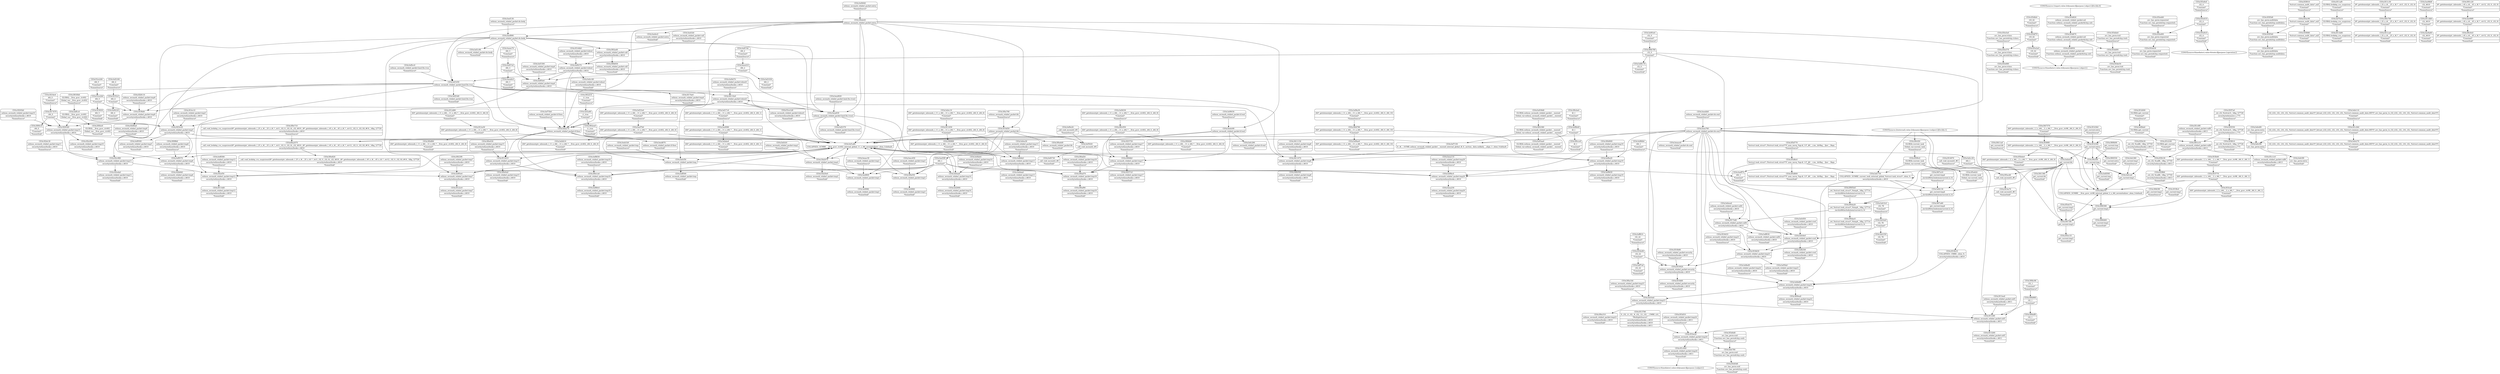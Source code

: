 digraph {
	CE0x3f14c10 [shape=record,shape=Mrecord,label="{CE0x3f14c10|selinux_secmark_relabel_packet:tmp5|security/selinux/hooks.c,4610|*SummSource*}"]
	CE0x5e93aa0 [shape=record,shape=Mrecord,label="{CE0x5e93aa0|GLOBAL:selinux_secmark_relabel_packet.__warned|Global_var:selinux_secmark_relabel_packet.__warned|*SummSink*}"]
	CE0x55ce2b0 [shape=record,shape=Mrecord,label="{CE0x55ce2b0|i64_5|*Constant*}"]
	CE0x3efc290 [shape=record,shape=Mrecord,label="{CE0x3efc290|selinux_secmark_relabel_packet:if.end|*SummSink*}"]
	CE0x3ef9500 [shape=record,shape=Mrecord,label="{CE0x3ef9500|selinux_secmark_relabel_packet:tmp5|security/selinux/hooks.c,4610|*SummSink*}"]
	CE0x5e939d0 [shape=record,shape=Mrecord,label="{CE0x5e939d0|GLOBAL:selinux_secmark_relabel_packet.__warned|Global_var:selinux_secmark_relabel_packet.__warned|*SummSource*}"]
	"CONST[source:0(mediator),value:2(dynamic)][purpose:{object}]"
	CE0x3f3d5d0 [shape=record,shape=Mrecord,label="{CE0x3f3d5d0|avc_has_perm:ssid|Function::avc_has_perm&Arg::ssid::|*SummSink*}"]
	CE0x3f3edd0 [shape=record,shape=Mrecord,label="{CE0x3f3edd0|avc_has_perm:requested|Function::avc_has_perm&Arg::requested::|*SummSource*}"]
	CE0x3f5ecd0 [shape=record,shape=Mrecord,label="{CE0x3f5ecd0|_call_void_mcount()_#3}"]
	CE0x3f3de50 [shape=record,shape=Mrecord,label="{CE0x3f3de50|avc_has_perm:tsid|Function::avc_has_perm&Arg::tsid::|*SummSink*}"]
	CE0x3f4cf00 [shape=record,shape=Mrecord,label="{CE0x3f4cf00|get_current:tmp}"]
	CE0x3f023f0 [shape=record,shape=Mrecord,label="{CE0x3f023f0|selinux_secmark_relabel_packet:tmp7|security/selinux/hooks.c,4610|*SummSource*}"]
	CE0x3f3e9c0 [shape=record,shape=Mrecord,label="{CE0x3f3e9c0|i32_4|*Constant*|*SummSink*}"]
	CE0x3efcca0 [shape=record,shape=Mrecord,label="{CE0x3efcca0|get_current:tmp1}"]
	CE0x3efec10 [shape=record,shape=Mrecord,label="{CE0x3efec10|i64*_getelementptr_inbounds_(_11_x_i64_,_11_x_i64_*___llvm_gcov_ctr402,_i64_0,_i64_6)|*Constant*|*SummSource*}"]
	CE0x3eef130 [shape=record,shape=Mrecord,label="{CE0x3eef130|selinux_secmark_relabel_packet:do.body|*SummSource*}"]
	CE0x3f3e2a0 [shape=record,shape=Mrecord,label="{CE0x3f3e2a0|i16_42|*Constant*|*SummSink*}"]
	CE0x3f41360 [shape=record,shape=Mrecord,label="{CE0x3f41360|get_current:bb|*SummSink*}"]
	CE0x3f280a0 [shape=record,shape=Mrecord,label="{CE0x3f280a0|selinux_secmark_relabel_packet:tmp9|security/selinux/hooks.c,4610|*SummSink*}"]
	CE0x3f3f540 [shape=record,shape=Mrecord,label="{CE0x3f3f540|avc_has_perm:auditdata|Function::avc_has_perm&Arg::auditdata::}"]
	CE0x55ce1d0 [shape=record,shape=Mrecord,label="{CE0x55ce1d0|selinux_secmark_relabel_packet:tobool1|security/selinux/hooks.c,4610|*SummSink*}"]
	CE0x3f11b80 [shape=record,shape=Mrecord,label="{CE0x3f11b80|GLOBAL:lockdep_rcu_suspicious|*Constant*|*SummSink*}"]
	CE0x3f11ca0 [shape=record,shape=Mrecord,label="{CE0x3f11ca0|i8*_getelementptr_inbounds_(_25_x_i8_,_25_x_i8_*_.str3,_i32_0,_i32_0)|*Constant*|*SummSink*}"]
	CE0x3efcf50 [shape=record,shape=Mrecord,label="{CE0x3efcf50|selinux_secmark_relabel_packet:tmp}"]
	CE0x3ef86b0 [shape=record,shape=Mrecord,label="{CE0x3ef86b0|i64_1|*Constant*|*SummSource*}"]
	CE0x3f5d770 [shape=record,shape=Mrecord,label="{CE0x3f5d770|%struct.task_struct*_(%struct.task_struct**)*_asm_movq_%gs:$_1:P_,$0_,_r,im,_dirflag_,_fpsr_,_flags_|*SummSource*}"]
	CE0x3f3d670 [shape=record,shape=Mrecord,label="{CE0x3f3d670|selinux_secmark_relabel_packet:sid|Function::selinux_secmark_relabel_packet&Arg::sid::}"]
	CE0x3efe780 [shape=record,shape=Mrecord,label="{CE0x3efe780|avc_has_perm:ssid|Function::avc_has_perm&Arg::ssid::}"]
	CE0x3efeea0 [shape=record,shape=Mrecord,label="{CE0x3efeea0|selinux_secmark_relabel_packet:call4|security/selinux/hooks.c,4610|*SummSource*}"]
	CE0x3ef4730 [shape=record,shape=Mrecord,label="{CE0x3ef4730|_call_void_mcount()_#3|*SummSink*}"]
	CE0x3f14a70 [shape=record,shape=Mrecord,label="{CE0x3f14a70|_call_void_mcount()_#3|*SummSink*}"]
	CE0x3f25750 [shape=record,shape=Mrecord,label="{CE0x3f25750|selinux_secmark_relabel_packet:tmp17|security/selinux/hooks.c,4610|*SummSource*}"]
	CE0x3f0b650 [shape=record,shape=Mrecord,label="{CE0x3f0b650|selinux_secmark_relabel_packet:call|security/selinux/hooks.c,4610|*SummSink*}"]
	CE0x3ef8830 [shape=record,shape=Mrecord,label="{CE0x3ef8830|selinux_secmark_relabel_packet:tmp16|security/selinux/hooks.c,4610|*SummSource*}"]
	CE0x3f2b840 [shape=record,shape=Mrecord,label="{CE0x3f2b840|selinux_secmark_relabel_packet:tmp6|security/selinux/hooks.c,4610|*SummSink*}"]
	CE0x3ef9b50 [shape=record,shape=Mrecord,label="{CE0x3ef9b50|selinux_secmark_relabel_packet:tmp19|security/selinux/hooks.c,4610|*SummSink*}"]
	CE0x3f2ef50 [shape=record,shape=Mrecord,label="{CE0x3f2ef50|selinux_secmark_relabel_packet:tmp12|security/selinux/hooks.c,4610}"]
	CE0x3ef9da0 [shape=record,shape=Mrecord,label="{CE0x3ef9da0|GLOBAL:get_current|*Constant*}"]
	CE0x3f0a310 [shape=record,shape=Mrecord,label="{CE0x3f0a310|selinux_secmark_relabel_packet:tmp23|security/selinux/hooks.c,4610|*SummSink*}"]
	CE0x3ef0270 [shape=record,shape=Mrecord,label="{CE0x3ef0270|selinux_secmark_relabel_packet:tobool|security/selinux/hooks.c,4610}"]
	CE0x3f0cbe0 [shape=record,shape=Mrecord,label="{CE0x3f0cbe0|i8_1|*Constant*|*SummSource*}"]
	CE0x3f3f9f0 [shape=record,shape=Mrecord,label="{CE0x3f3f9f0|i64*_getelementptr_inbounds_(_2_x_i64_,_2_x_i64_*___llvm_gcov_ctr98,_i64_0,_i64_0)|*Constant*}"]
	CE0x3f3e570 [shape=record,shape=Mrecord,label="{CE0x3f3e570|avc_has_perm:tclass|Function::avc_has_perm&Arg::tclass::}"]
	CE0x3f0d900 [shape=record,shape=Mrecord,label="{CE0x3f0d900|selinux_secmark_relabel_packet:tmp19|security/selinux/hooks.c,4610|*SummSource*}"]
	CE0x3f10b10 [shape=record,shape=Mrecord,label="{CE0x3f10b10|COLLAPSED:_CMRE:_elem_0::|security/selinux/hooks.c,4610}"]
	CE0x3efb9e0 [shape=record,shape=Mrecord,label="{CE0x3efb9e0|selinux_secmark_relabel_packet:tmp13|security/selinux/hooks.c,4610}"]
	CE0x3eed670 [shape=record,shape=Mrecord,label="{CE0x3eed670|selinux_secmark_relabel_packet:if.then|*SummSink*}"]
	CE0x3f0bc90 [shape=record,shape=Mrecord,label="{CE0x3f0bc90|i32_1|*Constant*|*SummSource*}"]
	CE0x3ef4940 [shape=record,shape=Mrecord,label="{CE0x3ef4940|selinux_secmark_relabel_packet:entry|*SummSource*}"]
	CE0x3f0fee0 [shape=record,shape=Mrecord,label="{CE0x3f0fee0|GLOBAL:__llvm_gcov_ctr402|Global_var:__llvm_gcov_ctr402|*SummSink*}"]
	CE0x3f3dd00 [shape=record,shape=Mrecord,label="{CE0x3f3dd00|avc_has_perm:tsid|Function::avc_has_perm&Arg::tsid::}"]
	CE0x3eed920 [shape=record,shape=Mrecord,label="{CE0x3eed920|selinux_secmark_relabel_packet:land.lhs.true2|*SummSource*}"]
	CE0x3f13780 [shape=record,shape=Mrecord,label="{CE0x3f13780|0:_i32,_4:_i32,_8:_i32,_12:_i32,_:_CMRE_4,8_|*MultipleSource*|security/selinux/hooks.c,4610|security/selinux/hooks.c,4610|security/selinux/hooks.c,4611}"]
	CE0x3ef47e0 [shape=record,shape=Mrecord,label="{CE0x3ef47e0|i64_3|*Constant*}"]
	CE0x3f473f0 [shape=record,shape=Mrecord,label="{CE0x3f473f0|get_current:tmp3}"]
	CE0x3f122c0 [shape=record,shape=Mrecord,label="{CE0x3f122c0|selinux_secmark_relabel_packet:tmp7|security/selinux/hooks.c,4610|*SummSink*}"]
	CE0x3efe270 [shape=record,shape=Mrecord,label="{CE0x3efe270|i32_(i32,_i32,_i16,_i32,_%struct.common_audit_data*)*_bitcast_(i32_(i32,_i32,_i16,_i32,_%struct.common_audit_data.495*)*_avc_has_perm_to_i32_(i32,_i32,_i16,_i32,_%struct.common_audit_data*)*)|*Constant*|*SummSink*}"]
	CE0x3eef3f0 [shape=record,shape=Mrecord,label="{CE0x3eef3f0|i64_1|*Constant*}"]
	CE0x3f3d820 [shape=record,shape=Mrecord,label="{CE0x3f3d820|selinux_secmark_relabel_packet:sid|Function::selinux_secmark_relabel_packet&Arg::sid::|*SummSource*}"]
	CE0x3f3d4d0 [shape=record,shape=Mrecord,label="{CE0x3f3d4d0|avc_has_perm:ssid|Function::avc_has_perm&Arg::ssid::|*SummSource*}"]
	CE0x3f5ec10 [shape=record,shape=Mrecord,label="{CE0x3f5ec10|get_current:tmp3|*SummSink*}"]
	CE0x3eefec0 [shape=record,shape=Mrecord,label="{CE0x3eefec0|selinux_secmark_relabel_packet:entry|*SummSink*}"]
	CE0x3efe5f0 [shape=record,shape=Mrecord,label="{CE0x3efe5f0|avc_has_perm:entry|*SummSink*}"]
	CE0x3f47570 [shape=record,shape=Mrecord,label="{CE0x3f47570|i64*_getelementptr_inbounds_(_2_x_i64_,_2_x_i64_*___llvm_gcov_ctr98,_i64_0,_i64_0)|*Constant*|*SummSource*}"]
	CE0x3efb130 [shape=record,shape=Mrecord,label="{CE0x3efb130|get_current:tmp4|./arch/x86/include/asm/current.h,14}"]
	CE0x3eeee70 [shape=record,shape=Mrecord,label="{CE0x3eeee70|i64_3|*Constant*|*SummSource*}"]
	CE0x3f3f080 [shape=record,shape=Mrecord,label="{CE0x3f3f080|%struct.common_audit_data*_null|*Constant*|*SummSink*}"]
	CE0x3eef600 [shape=record,shape=Mrecord,label="{CE0x3eef600|selinux_secmark_relabel_packet:tmp1}"]
	CE0x3ef4470 [shape=record,shape=Mrecord,label="{CE0x3ef4470|selinux_secmark_relabel_packet:tobool1|security/selinux/hooks.c,4610|*SummSource*}"]
	CE0x3f11db0 [shape=record,shape=Mrecord,label="{CE0x3f11db0|i32_4610|*Constant*}"]
	CE0x3f13260 [shape=record,shape=Mrecord,label="{CE0x3f13260|selinux_secmark_relabel_packet:sid5|security/selinux/hooks.c,4611|*SummSink*}"]
	CE0x3eef080 [shape=record,shape=Mrecord,label="{CE0x3eef080|i64*_getelementptr_inbounds_(_11_x_i64_,_11_x_i64_*___llvm_gcov_ctr402,_i64_0,_i64_1)|*Constant*}"]
	CE0x3f0a4d0 [shape=record,shape=Mrecord,label="{CE0x3f0a4d0|selinux_secmark_relabel_packet:bb|*SummSink*}"]
	CE0x3f16e90 [shape=record,shape=Mrecord,label="{CE0x3f16e90|i32_22|*Constant*}"]
	CE0x3f3dde0 [shape=record,shape=Mrecord,label="{CE0x3f3dde0|avc_has_perm:tsid|Function::avc_has_perm&Arg::tsid::|*SummSource*}"]
	CE0x3efc5c0 [shape=record,shape=Mrecord,label="{CE0x3efc5c0|i32_78|*Constant*|*SummSource*}"]
	CE0x3f25e30 [shape=record,shape=Mrecord,label="{CE0x3f25e30|selinux_secmark_relabel_packet:tmp5|security/selinux/hooks.c,4610}"]
	CE0x3f3df70 [shape=record,shape=Mrecord,label="{CE0x3f3df70|i16_42|*Constant*}"]
	CE0x3ef75b0 [shape=record,shape=Mrecord,label="{CE0x3ef75b0|selinux_secmark_relabel_packet:if.then|*SummSource*}"]
	CE0x3ef8b40 [shape=record,shape=Mrecord,label="{CE0x3ef8b40|i8_1|*Constant*}"]
	CE0x3f3e8e0 [shape=record,shape=Mrecord,label="{CE0x3f3e8e0|i32_4|*Constant*|*SummSource*}"]
	CE0x3ef2900 [shape=record,shape=Mrecord,label="{CE0x3ef2900|selinux_secmark_relabel_packet:tmp14|security/selinux/hooks.c,4610|*SummSink*}"]
	CE0x3eea8c0 [shape=record,shape=Mrecord,label="{CE0x3eea8c0|i64_3|*Constant*|*SummSink*}"]
	CE0x3f01c20 [shape=record,shape=Mrecord,label="{CE0x3f01c20|i8*_getelementptr_inbounds_(_45_x_i8_,_45_x_i8_*_.str12,_i32_0,_i32_0)|*Constant*|*SummSource*}"]
	CE0x3ef1030 [shape=record,shape=Mrecord,label="{CE0x3ef1030|i64_2|*Constant*|*SummSink*}"]
	CE0x3f1fca0 [shape=record,shape=Mrecord,label="{CE0x3f1fca0|i64*_getelementptr_inbounds_(_2_x_i64_,_2_x_i64_*___llvm_gcov_ctr98,_i64_0,_i64_1)|*Constant*|*SummSink*}"]
	CE0x3efd560 [shape=record,shape=Mrecord,label="{CE0x3efd560|get_current:tmp|*SummSink*}"]
	CE0x3f28110 [shape=record,shape=Mrecord,label="{CE0x3f28110|selinux_secmark_relabel_packet:tmp9|security/selinux/hooks.c,4610|*SummSource*}"]
	CE0x3ef89c0 [shape=record,shape=Mrecord,label="{CE0x3ef89c0|selinux_secmark_relabel_packet:tmp16|security/selinux/hooks.c,4610|*SummSink*}"]
	CE0x38110e0 [shape=record,shape=Mrecord,label="{CE0x38110e0|selinux_secmark_relabel_packet:tobool1|security/selinux/hooks.c,4610}"]
	CE0x3efd410 [shape=record,shape=Mrecord,label="{CE0x3efd410|i64*_getelementptr_inbounds_(_11_x_i64_,_11_x_i64_*___llvm_gcov_ctr402,_i64_0,_i64_0)|*Constant*|*SummSink*}"]
	CE0x3f11c30 [shape=record,shape=Mrecord,label="{CE0x3f11c30|i8*_getelementptr_inbounds_(_25_x_i8_,_25_x_i8_*_.str3,_i32_0,_i32_0)|*Constant*|*SummSource*}"]
	CE0x3f5eb70 [shape=record,shape=Mrecord,label="{CE0x3f5eb70|get_current:tmp3|*SummSource*}"]
	CE0x3f4cf70 [shape=record,shape=Mrecord,label="{CE0x3f4cf70|COLLAPSED:_GCMRE___llvm_gcov_ctr98_internal_global_2_x_i64_zeroinitializer:_elem_0:default:}"]
	CE0x3f3f350 [shape=record,shape=Mrecord,label="{CE0x3f3f350|_ret_i32_%retval.0,_!dbg_!27728|security/selinux/avc.c,775}"]
	CE0x3eeac30 [shape=record,shape=Mrecord,label="{CE0x3eeac30|selinux_secmark_relabel_packet:tmp1|*SummSource*}"]
	CE0x3ef9a30 [shape=record,shape=Mrecord,label="{CE0x3ef9a30|i64*_getelementptr_inbounds_(_11_x_i64_,_11_x_i64_*___llvm_gcov_ctr402,_i64_0,_i64_10)|*Constant*|*SummSource*}"]
	CE0x3f10d50 [shape=record,shape=Mrecord,label="{CE0x3f10d50|selinux_secmark_relabel_packet:bb}"]
	CE0x3f3ed00 [shape=record,shape=Mrecord,label="{CE0x3f3ed00|avc_has_perm:requested|Function::avc_has_perm&Arg::requested::}"]
	CE0x3f1f630 [shape=record,shape=Mrecord,label="{CE0x3f1f630|i64_5|*Constant*|*SummSink*}"]
	CE0x3ef0e20 [shape=record,shape=Mrecord,label="{CE0x3ef0e20|_call_void_mcount()_#3|*SummSource*}"]
	CE0x3f09cc0 [shape=record,shape=Mrecord,label="{CE0x3f09cc0|i64_0|*Constant*|*SummSink*}"]
	CE0x3f1f5c0 [shape=record,shape=Mrecord,label="{CE0x3f1f5c0|i64_4|*Constant*}"]
	CE0x3f3eb30 [shape=record,shape=Mrecord,label="{CE0x3f3eb30|avc_has_perm:requested|Function::avc_has_perm&Arg::requested::|*SummSink*}"]
	CE0x3f133f0 [shape=record,shape=Mrecord,label="{CE0x3f133f0|selinux_secmark_relabel_packet:sid5|security/selinux/hooks.c,4611}"]
	CE0x3efa4c0 [shape=record,shape=Mrecord,label="{CE0x3efa4c0|get_current:bb}"]
	CE0x3f1bf10 [shape=record,shape=Mrecord,label="{CE0x3f1bf10|selinux_secmark_relabel_packet:tmp24|security/selinux/hooks.c,4611|*SummSource*}"]
	CE0x3efa1d0 [shape=record,shape=Mrecord,label="{CE0x3efa1d0|selinux_secmark_relabel_packet:tobool|security/selinux/hooks.c,4610|*SummSink*}"]
	CE0x3f0b780 [shape=record,shape=Mrecord,label="{CE0x3f0b780|i32_0|*Constant*}"]
	CE0x3efc0a0 [shape=record,shape=Mrecord,label="{CE0x3efc0a0|selinux_secmark_relabel_packet:tmp23|security/selinux/hooks.c,4610}"]
	CE0x3eeace0 [shape=record,shape=Mrecord,label="{CE0x3eeace0|selinux_secmark_relabel_packet:do.end|*SummSink*}"]
	CE0x3eee410 [shape=record,shape=Mrecord,label="{CE0x3eee410|i64_2|*Constant*}"]
	CE0x3f0c9c0 [shape=record,shape=Mrecord,label="{CE0x3f0c9c0|i8*_getelementptr_inbounds_(_45_x_i8_,_45_x_i8_*_.str12,_i32_0,_i32_0)|*Constant*|*SummSink*}"]
	CE0x3eff1c0 [shape=record,shape=Mrecord,label="{CE0x3eff1c0|GLOBAL:__llvm_gcov_ctr402|Global_var:__llvm_gcov_ctr402}"]
	CE0x3f5e820 [shape=record,shape=Mrecord,label="{CE0x3f5e820|GLOBAL:current_task|Global_var:current_task|*SummSink*}"]
	CE0x3f14000 [shape=record,shape=Mrecord,label="{CE0x3f14000|GLOBAL:get_current|*Constant*|*SummSource*}"]
	CE0x3eeb1b0 [shape=record,shape=Mrecord,label="{CE0x3eeb1b0|selinux_secmark_relabel_packet:tmp|*SummSource*}"]
	CE0x3f3fe30 [shape=record,shape=Mrecord,label="{CE0x3f3fe30|_ret_i32_%call6,_!dbg_!27745|security/selinux/hooks.c,4613|*SummSource*}"]
	CE0x3f14340 [shape=record,shape=Mrecord,label="{CE0x3f14340|get_current:entry}"]
	CE0x3efb340 [shape=record,shape=Mrecord,label="{CE0x3efb340|selinux_secmark_relabel_packet:cred|security/selinux/hooks.c,4610|*SummSink*}"]
	CE0x3ef2370 [shape=record,shape=Mrecord,label="{CE0x3ef2370|selinux_secmark_relabel_packet:land.lhs.true2|*SummSink*}"]
	CE0x3f12d80 [shape=record,shape=Mrecord,label="{CE0x3f12d80|i64*_getelementptr_inbounds_(_11_x_i64_,_11_x_i64_*___llvm_gcov_ctr402,_i64_0,_i64_8)|*Constant*|*SummSource*}"]
	CE0x3ee99f0 [shape=record,shape=Mrecord,label="{CE0x3ee99f0|i8*_getelementptr_inbounds_(_45_x_i8_,_45_x_i8_*_.str12,_i32_0,_i32_0)|*Constant*}"]
	"CONST[source:1(input),value:2(dynamic)][purpose:{object}][SrcIdx:0]"
	CE0x3ef0740 [shape=record,shape=Mrecord,label="{CE0x3ef0740|i64_2|*Constant*|*SummSource*}"]
	CE0x3ef1a80 [shape=record,shape=Mrecord,label="{CE0x3ef1a80|COLLAPSED:_GCMRE___llvm_gcov_ctr402_internal_global_11_x_i64_zeroinitializer:_elem_0:default:}"]
	CE0x3efc850 [shape=record,shape=Mrecord,label="{CE0x3efc850|selinux_secmark_relabel_packet:cred|security/selinux/hooks.c,4610|*SummSource*}"]
	CE0x3eff610 [shape=record,shape=Mrecord,label="{CE0x3eff610|i32_22|*Constant*|*SummSource*}"]
	CE0x3f02380 [shape=record,shape=Mrecord,label="{CE0x3f02380|GLOBAL:selinux_secmark_relabel_packet.__warned|Global_var:selinux_secmark_relabel_packet.__warned}"]
	CE0x3ef9bc0 [shape=record,shape=Mrecord,label="{CE0x3ef9bc0|selinux_secmark_relabel_packet:tmp20|security/selinux/hooks.c,4610}"]
	CE0x3f1c2b0 [shape=record,shape=Mrecord,label="{CE0x3f1c2b0|i32_(i32,_i32,_i16,_i32,_%struct.common_audit_data*)*_bitcast_(i32_(i32,_i32,_i16,_i32,_%struct.common_audit_data.495*)*_avc_has_perm_to_i32_(i32,_i32,_i16,_i32,_%struct.common_audit_data*)*)|*Constant*}"]
	CE0x3f0dac0 [shape=record,shape=Mrecord,label="{CE0x3f0dac0|_ret_%struct.task_struct*_%tmp4,_!dbg_!27714|./arch/x86/include/asm/current.h,14|*SummSink*}"]
	CE0x53b20e0 [shape=record,shape=Mrecord,label="{CE0x53b20e0|selinux_secmark_relabel_packet:tmp2|*SummSink*}"]
	CE0x3eeebb0 [shape=record,shape=Mrecord,label="{CE0x3eeebb0|selinux_secmark_relabel_packet:do.end|*SummSource*}"]
	CE0x3efcc30 [shape=record,shape=Mrecord,label="{CE0x3efcc30|i64_1|*Constant*}"]
	CE0x3ef05e0 [shape=record,shape=Mrecord,label="{CE0x3ef05e0|selinux_secmark_relabel_packet:tmp4|security/selinux/hooks.c,4610}"]
	CE0x3ef9ae0 [shape=record,shape=Mrecord,label="{CE0x3ef9ae0|i64*_getelementptr_inbounds_(_11_x_i64_,_11_x_i64_*___llvm_gcov_ctr402,_i64_0,_i64_10)|*Constant*|*SummSink*}"]
	CE0x3ef95e0 [shape=record,shape=Mrecord,label="{CE0x3ef95e0|selinux_secmark_relabel_packet:tmp7|security/selinux/hooks.c,4610}"]
	CE0x3f17470 [shape=record,shape=Mrecord,label="{CE0x3f17470|i64_0|*Constant*}"]
	CE0x3efc550 [shape=record,shape=Mrecord,label="{CE0x3efc550|i32_78|*Constant*|*SummSink*}"]
	CE0x3f174e0 [shape=record,shape=Mrecord,label="{CE0x3f174e0|selinux_secmark_relabel_packet:tmp4|security/selinux/hooks.c,4610|*SummSink*}"]
	CE0x3ef03d0 [shape=record,shape=Mrecord,label="{CE0x3ef03d0|selinux_secmark_relabel_packet:land.lhs.true|*SummSink*}"]
	CE0x3ef5fa0 [shape=record,shape=Mrecord,label="{CE0x3ef5fa0|selinux_secmark_relabel_packet:tmp21|security/selinux/hooks.c,4610|*SummSink*}"]
	CE0x3f0ef30 [shape=record,shape=Mrecord,label="{CE0x3f0ef30|selinux_secmark_relabel_packet:tmp3}"]
	CE0x53b2070 [shape=record,shape=Mrecord,label="{CE0x53b2070|selinux_secmark_relabel_packet:tmp2}"]
	CE0x3f063f0 [shape=record,shape=Mrecord,label="{CE0x3f063f0|get_current:tmp2|*SummSource*}"]
	CE0x3f13ea0 [shape=record,shape=Mrecord,label="{CE0x3f13ea0|selinux_secmark_relabel_packet:sid5|security/selinux/hooks.c,4611|*SummSource*}"]
	CE0x3f02ea0 [shape=record,shape=Mrecord,label="{CE0x3f02ea0|i1_true|*Constant*|*SummSink*}"]
	CE0x3f07a10 [shape=record,shape=Mrecord,label="{CE0x3f07a10|get_current:tmp4|./arch/x86/include/asm/current.h,14|*SummSource*}"]
	CE0x3efea30 [shape=record,shape=Mrecord,label="{CE0x3efea30|selinux_secmark_relabel_packet:tmp13|security/selinux/hooks.c,4610|*SummSource*}"]
	CE0x3ef17c0 [shape=record,shape=Mrecord,label="{CE0x3ef17c0|i64*_getelementptr_inbounds_(_11_x_i64_,_11_x_i64_*___llvm_gcov_ctr402,_i64_0,_i64_1)|*Constant*|*SummSource*}"]
	CE0x3f0e1a0 [shape=record,shape=Mrecord,label="{CE0x3f0e1a0|selinux_secmark_relabel_packet:tmp16|security/selinux/hooks.c,4610}"]
	CE0x3f0bdf0 [shape=record,shape=Mrecord,label="{CE0x3f0bdf0|i32_1|*Constant*|*SummSink*}"]
	CE0x3f5d800 [shape=record,shape=Mrecord,label="{CE0x3f5d800|%struct.task_struct*_(%struct.task_struct**)*_asm_movq_%gs:$_1:P_,$0_,_r,im,_dirflag_,_fpsr_,_flags_|*SummSink*}"]
	CE0x3efe4f0 [shape=record,shape=Mrecord,label="{CE0x3efe4f0|avc_has_perm:entry|*SummSource*}"]
	CE0x3f06380 [shape=record,shape=Mrecord,label="{CE0x3f06380|get_current:tmp2}"]
	CE0x3f0a1b0 [shape=record,shape=Mrecord,label="{CE0x3f0a1b0|selinux_secmark_relabel_packet:tmp23|security/selinux/hooks.c,4610|*SummSource*}"]
	CE0x3f3ec90 [shape=record,shape=Mrecord,label="{CE0x3f3ec90|%struct.common_audit_data*_null|*Constant*}"]
	CE0x3efa270 [shape=record,shape=Mrecord,label="{CE0x3efa270|selinux_secmark_relabel_packet:if.then}"]
	CE0x3eec450 [shape=record,shape=Mrecord,label="{CE0x3eec450|selinux_secmark_relabel_packet:tmp3|*SummSource*}"]
	CE0x3efeaa0 [shape=record,shape=Mrecord,label="{CE0x3efeaa0|selinux_secmark_relabel_packet:tmp14|security/selinux/hooks.c,4610}"]
	CE0x3f0cce0 [shape=record,shape=Mrecord,label="{CE0x3f0cce0|i8_1|*Constant*|*SummSink*}"]
	CE0x3eef7b0 [shape=record,shape=Mrecord,label="{CE0x3eef7b0|i64*_getelementptr_inbounds_(_11_x_i64_,_11_x_i64_*___llvm_gcov_ctr402,_i64_0,_i64_0)|*Constant*}"]
	CE0x3ef0cc0 [shape=record,shape=Mrecord,label="{CE0x3ef0cc0|selinux_secmark_relabel_packet:land.lhs.true|*SummSource*}"]
	CE0x3f10bf0 [shape=record,shape=Mrecord,label="{CE0x3f10bf0|selinux_secmark_relabel_packet:security|security/selinux/hooks.c,4610|*SummSink*}"]
	CE0x3f1f9c0 [shape=record,shape=Mrecord,label="{CE0x3f1f9c0|get_current:tmp1|*SummSink*}"]
	CE0x3f12d10 [shape=record,shape=Mrecord,label="{CE0x3f12d10|selinux_secmark_relabel_packet:tmp15|security/selinux/hooks.c,4610}"]
	CE0x3eea110 [shape=record,shape=Mrecord,label="{CE0x3eea110|selinux_secmark_relabel_packet:tmp20|security/selinux/hooks.c,4610|*SummSource*}"]
	CE0x3f12a50 [shape=record,shape=Mrecord,label="{CE0x3f12a50|i64*_getelementptr_inbounds_(_11_x_i64_,_11_x_i64_*___llvm_gcov_ctr402,_i64_0,_i64_8)|*Constant*}"]
	CE0x3f143b0 [shape=record,shape=Mrecord,label="{CE0x3f143b0|get_current:entry|*SummSource*}"]
	CE0x3f09ea0 [shape=record,shape=Mrecord,label="{CE0x3f09ea0|selinux_secmark_relabel_packet:tmp22|security/selinux/hooks.c,4610|*SummSink*}"]
	CE0x3f3e410 [shape=record,shape=Mrecord,label="{CE0x3f3e410|i32_4|*Constant*}"]
	CE0x3f0e780 [shape=record,shape=Mrecord,label="{CE0x3f0e780|i8*_getelementptr_inbounds_(_25_x_i8_,_25_x_i8_*_.str3,_i32_0,_i32_0)|*Constant*}"]
	CE0x3f0b960 [shape=record,shape=Mrecord,label="{CE0x3f0b960|i32_1|*Constant*}"]
	CE0x3f2a580 [shape=record,shape=Mrecord,label="{CE0x3f2a580|selinux_secmark_relabel_packet:tmp10|security/selinux/hooks.c,4610|*SummSink*}"]
	CE0x3f3e680 [shape=record,shape=Mrecord,label="{CE0x3f3e680|avc_has_perm:tclass|Function::avc_has_perm&Arg::tclass::|*SummSink*}"]
	CE0x3f11af0 [shape=record,shape=Mrecord,label="{CE0x3f11af0|GLOBAL:lockdep_rcu_suspicious|*Constant*|*SummSource*}"]
	CE0x3f2dc30 [shape=record,shape=Mrecord,label="{CE0x3f2dc30|selinux_secmark_relabel_packet:tmp11|security/selinux/hooks.c,4610|*SummSource*}"]
	CE0x3811070 [shape=record,shape=Mrecord,label="{CE0x3811070|selinux_secmark_relabel_packet:tmp8|security/selinux/hooks.c,4610}"]
	CE0x3eff500 [shape=record,shape=Mrecord,label="{CE0x3eff500|selinux_secmark_relabel_packet:tmp|*SummSink*}"]
	CE0x3ef2160 [shape=record,shape=Mrecord,label="{CE0x3ef2160|i64_4|*Constant*|*SummSource*}"]
	CE0x3ef9030 [shape=record,shape=Mrecord,label="{CE0x3ef9030|selinux_secmark_relabel_packet:if.end|*SummSource*}"]
	CE0x3f02a40 [shape=record,shape=Mrecord,label="{CE0x3f02a40|selinux_secmark_relabel_packet:call|security/selinux/hooks.c,4610}"]
	CE0x3ef7b10 [shape=record,shape=Mrecord,label="{CE0x3ef7b10|GLOBAL:lockdep_rcu_suspicious|*Constant*}"]
	CE0x3f0c950 [shape=record,shape=Mrecord,label="{CE0x3f0c950|i64*_getelementptr_inbounds_(_11_x_i64_,_11_x_i64_*___llvm_gcov_ctr402,_i64_0,_i64_9)|*Constant*}"]
	CE0x3efabe0 [shape=record,shape=Mrecord,label="{CE0x3efabe0|i64*_getelementptr_inbounds_(_11_x_i64_,_11_x_i64_*___llvm_gcov_ctr402,_i64_0,_i64_1)|*Constant*|*SummSink*}"]
	CE0x3f0f6f0 [shape=record,shape=Mrecord,label="{CE0x3f0f6f0|i64*_getelementptr_inbounds_(_11_x_i64_,_11_x_i64_*___llvm_gcov_ctr402,_i64_0,_i64_6)|*Constant*|*SummSink*}"]
	CE0x3f2c980 [shape=record,shape=Mrecord,label="{CE0x3f2c980|selinux_secmark_relabel_packet:tmp11|security/selinux/hooks.c,4610}"]
	CE0x3ee9a60 [shape=record,shape=Mrecord,label="{CE0x3ee9a60|i32_4610|*Constant*|*SummSink*}"]
	CE0x3f0e710 [shape=record,shape=Mrecord,label="{CE0x3f0e710|_call_void_lockdep_rcu_suspicious(i8*_getelementptr_inbounds_(_25_x_i8_,_25_x_i8_*_.str3,_i32_0,_i32_0),_i32_4610,_i8*_getelementptr_inbounds_(_45_x_i8_,_45_x_i8_*_.str12,_i32_0,_i32_0))_#10,_!dbg_!27729|security/selinux/hooks.c,4610|*SummSource*}"]
	CE0x3f172d0 [shape=record,shape=Mrecord,label="{CE0x3f172d0|selinux_secmark_relabel_packet:call4|security/selinux/hooks.c,4610}"]
	CE0x3f1c000 [shape=record,shape=Mrecord,label="{CE0x3f1c000|selinux_secmark_relabel_packet:tmp24|security/selinux/hooks.c,4611|*SummSink*}"]
	CE0x3f5b4e0 [shape=record,shape=Mrecord,label="{CE0x3f5b4e0|i64*_getelementptr_inbounds_(_2_x_i64_,_2_x_i64_*___llvm_gcov_ctr98,_i64_0,_i64_0)|*Constant*|*SummSink*}"]
	CE0x3ef8170 [shape=record,shape=Mrecord,label="{CE0x3ef8170|i32_0|*Constant*|*SummSink*}"]
	CE0x3efeba0 [shape=record,shape=Mrecord,label="{CE0x3efeba0|selinux_secmark_relabel_packet:tmp13|security/selinux/hooks.c,4610|*SummSink*}"]
	CE0x3f3ffd0 [shape=record,shape=Mrecord,label="{CE0x3f3ffd0|_ret_i32_%call6,_!dbg_!27745|security/selinux/hooks.c,4613|*SummSink*}"]
	CE0x3f1f770 [shape=record,shape=Mrecord,label="{CE0x3f1f770|i64*_getelementptr_inbounds_(_2_x_i64_,_2_x_i64_*___llvm_gcov_ctr98,_i64_0,_i64_1)|*Constant*}"]
	CE0x3ef4f60 [shape=record,shape=Mrecord,label="{CE0x3ef4f60|selinux_secmark_relabel_packet:tmp3|*SummSink*}"]
	CE0x3ef4030 [shape=record,shape=Mrecord,label="{CE0x3ef4030|i64*_getelementptr_inbounds_(_11_x_i64_,_11_x_i64_*___llvm_gcov_ctr402,_i64_0,_i64_9)|*Constant*|*SummSource*}"]
	"CONST[source:0(mediator),value:2(dynamic)][purpose:{subject}]"
	CE0x3eefcb0 [shape=record,shape=Mrecord,label="{CE0x3eefcb0|selinux_secmark_relabel_packet:call|security/selinux/hooks.c,4610|*SummSource*}"]
	CE0x3f06460 [shape=record,shape=Mrecord,label="{CE0x3f06460|get_current:tmp2|*SummSink*}"]
	CE0x3f3fc30 [shape=record,shape=Mrecord,label="{CE0x3f3fc30|_ret_i32_%call6,_!dbg_!27745|security/selinux/hooks.c,4613}"]
	CE0x3f0af20 [shape=record,shape=Mrecord,label="{CE0x3f0af20|selinux_secmark_relabel_packet:tmp18|security/selinux/hooks.c,4610|*SummSource*}"]
	CE0x3ef6a20 [shape=record,shape=Mrecord,label="{CE0x3ef6a20|selinux_secmark_relabel_packet:tmp19|security/selinux/hooks.c,4610}"]
	CE0x3f10920 [shape=record,shape=Mrecord,label="{CE0x3f10920|selinux_secmark_relabel_packet:security|security/selinux/hooks.c,4610}"]
	CE0x3ef8580 [shape=record,shape=Mrecord,label="{CE0x3ef8580|selinux_secmark_relabel_packet:tmp12|security/selinux/hooks.c,4610|*SummSource*}"]
	CE0x3f1be20 [shape=record,shape=Mrecord,label="{CE0x3f1be20|selinux_secmark_relabel_packet:tmp24|security/selinux/hooks.c,4611}"]
	CE0x3f3f010 [shape=record,shape=Mrecord,label="{CE0x3f3f010|%struct.common_audit_data*_null|*Constant*|*SummSource*}"]
	CE0x3efc360 [shape=record,shape=Mrecord,label="{CE0x3efc360|get_current:tmp1|*SummSource*}"]
	CE0x3eea760 [shape=record,shape=Mrecord,label="{CE0x3eea760|selinux_secmark_relabel_packet:do.end}"]
	CE0x3f10b80 [shape=record,shape=Mrecord,label="{CE0x3f10b80|selinux_secmark_relabel_packet:security|security/selinux/hooks.c,4610|*SummSource*}"]
	CE0x3f0af90 [shape=record,shape=Mrecord,label="{CE0x3f0af90|selinux_secmark_relabel_packet:tmp18|security/selinux/hooks.c,4610|*SummSink*}"]
	CE0x3ef5020 [shape=record,shape=Mrecord,label="{CE0x3ef5020|_call_void_mcount()_#3}"]
	CE0x3f14970 [shape=record,shape=Mrecord,label="{CE0x3f14970|_call_void_mcount()_#3|*SummSource*}"]
	CE0x3f0b500 [shape=record,shape=Mrecord,label="{CE0x3f0b500|selinux_secmark_relabel_packet:tmp8|security/selinux/hooks.c,4610|*SummSink*}"]
	"CONST[source:2(external),value:2(dynamic)][purpose:{subject}][SrcIdx:1]"
	CE0x3f0fdb0 [shape=record,shape=Mrecord,label="{CE0x3f0fdb0|selinux_secmark_relabel_packet:tmp17|security/selinux/hooks.c,4610}"]
	CE0x3eff7a0 [shape=record,shape=Mrecord,label="{CE0x3eff7a0|i32_22|*Constant*|*SummSink*}"]
	CE0x3f144b0 [shape=record,shape=Mrecord,label="{CE0x3f144b0|selinux_secmark_relabel_packet:tobool|security/selinux/hooks.c,4610|*SummSource*}"]
	"CONST[source:0(mediator),value:0(static)][purpose:{operation}]"
	CE0x3ef23e0 [shape=record,shape=Mrecord,label="{CE0x3ef23e0|i64*_getelementptr_inbounds_(_11_x_i64_,_11_x_i64_*___llvm_gcov_ctr402,_i64_0,_i64_0)|*Constant*|*SummSource*}"]
	CE0x3f02d10 [shape=record,shape=Mrecord,label="{CE0x3f02d10|i1_true|*Constant*|*SummSource*}"]
	CE0x3f3f810 [shape=record,shape=Mrecord,label="{CE0x3f3f810|_ret_i32_%retval.0,_!dbg_!27728|security/selinux/avc.c,775|*SummSink*}"]
	CE0x3ef1500 [shape=record,shape=Mrecord,label="{CE0x3ef1500|selinux_secmark_relabel_packet:tmp4|security/selinux/hooks.c,4610|*SummSource*}"]
	CE0x3f1fb40 [shape=record,shape=Mrecord,label="{CE0x3f1fb40|i64*_getelementptr_inbounds_(_2_x_i64_,_2_x_i64_*___llvm_gcov_ctr98,_i64_0,_i64_1)|*Constant*|*SummSource*}"]
	CE0x3ef7150 [shape=record,shape=Mrecord,label="{CE0x3ef7150|0:_i8,_:_GCMR_selinux_secmark_relabel_packet.__warned_internal_global_i8_0,_section_.data.unlikely_,_align_1:_elem_0:default:}"]
	CE0x3eea630 [shape=record,shape=Mrecord,label="{CE0x3eea630|selinux_secmark_relabel_packet:land.lhs.true2}"]
	CE0x3ef93e0 [shape=record,shape=Mrecord,label="{CE0x3ef93e0|i32_0|*Constant*|*SummSource*}"]
	CE0x3f0fd40 [shape=record,shape=Mrecord,label="{CE0x3f0fd40|i64*_getelementptr_inbounds_(_11_x_i64_,_11_x_i64_*___llvm_gcov_ctr402,_i64_0,_i64_9)|*Constant*|*SummSink*}"]
	CE0x3f0ad70 [shape=record,shape=Mrecord,label="{CE0x3f0ad70|selinux_secmark_relabel_packet:tmp18|security/selinux/hooks.c,4610}"]
	CE0x3f3dfe0 [shape=record,shape=Mrecord,label="{CE0x3f3dfe0|i16_42|*Constant*|*SummSource*}"]
	CE0x3ef9570 [shape=record,shape=Mrecord,label="{CE0x3ef9570|selinux_secmark_relabel_packet:tmp6|security/selinux/hooks.c,4610}"]
	CE0x3f3f1d0 [shape=record,shape=Mrecord,label="{CE0x3f3f1d0|avc_has_perm:auditdata|Function::avc_has_perm&Arg::auditdata::|*SummSink*}"]
	CE0x3f3e5e0 [shape=record,shape=Mrecord,label="{CE0x3f3e5e0|avc_has_perm:tclass|Function::avc_has_perm&Arg::tclass::|*SummSource*}"]
	CE0x3eedc80 [shape=record,shape=Mrecord,label="{CE0x3eedc80|selinux_secmark_relabel_packet:if.end}"]
	CE0x3eef890 [shape=record,shape=Mrecord,label="{CE0x3eef890|selinux_secmark_relabel_packet:do.body}"]
	CE0x3f00550 [shape=record,shape=Mrecord,label="{CE0x3f00550|get_current:entry|*SummSink*}"]
	CE0x3f1f6d0 [shape=record,shape=Mrecord,label="{CE0x3f1f6d0|selinux_secmark_relabel_packet:tmp9|security/selinux/hooks.c,4610}"]
	CE0x3f5d6c0 [shape=record,shape=Mrecord,label="{CE0x3f5d6c0|%struct.task_struct*_(%struct.task_struct**)*_asm_movq_%gs:$_1:P_,$0_,_r,im,_dirflag_,_fpsr_,_flags_}"]
	CE0x3efcfc0 [shape=record,shape=Mrecord,label="{CE0x3efcfc0|selinux_secmark_relabel_packet:tmp2|*SummSource*}"]
	CE0x3f030b0 [shape=record,shape=Mrecord,label="{CE0x3f030b0|GLOBAL:__llvm_gcov_ctr402|Global_var:__llvm_gcov_ctr402|*SummSource*}"]
	CE0x3efbd60 [shape=record,shape=Mrecord,label="{CE0x3efbd60|selinux_secmark_relabel_packet:tmp22|security/selinux/hooks.c,4610}"]
	CE0x3ee98d0 [shape=record,shape=Mrecord,label="{CE0x3ee98d0|i32_4610|*Constant*|*SummSource*}"]
	CE0x3efbef0 [shape=record,shape=Mrecord,label="{CE0x3efbef0|selinux_secmark_relabel_packet:tmp22|security/selinux/hooks.c,4610|*SummSource*}"]
	CE0x3f14160 [shape=record,shape=Mrecord,label="{CE0x3f14160|GLOBAL:get_current|*Constant*|*SummSink*}"]
	CE0x3f257c0 [shape=record,shape=Mrecord,label="{CE0x3f257c0|selinux_secmark_relabel_packet:tmp17|security/selinux/hooks.c,4610|*SummSink*}"]
	CE0x3f0cf20 [shape=record,shape=Mrecord,label="{CE0x3f0cf20|GLOBAL:current_task|Global_var:current_task|*SummSource*}"]
	CE0x3f5f0c0 [shape=record,shape=Mrecord,label="{CE0x3f5f0c0|GLOBAL:current_task|Global_var:current_task}"]
	CE0x3eeff70 [shape=record,shape=Mrecord,label="{CE0x3eeff70|i64_1|*Constant*|*SummSink*}"]
	CE0x3efc4e0 [shape=record,shape=Mrecord,label="{CE0x3efc4e0|i32_78|*Constant*}"]
	CE0x3f01e10 [shape=record,shape=Mrecord,label="{CE0x3f01e10|selinux_secmark_relabel_packet:call6|security/selinux/hooks.c,4613}"]
	CE0x3ef1c90 [shape=record,shape=Mrecord,label="{CE0x3ef1c90|selinux_secmark_relabel_packet:do.body|*SummSink*}"]
	CE0x3811150 [shape=record,shape=Mrecord,label="{CE0x3811150|selinux_secmark_relabel_packet:tmp8|security/selinux/hooks.c,4610|*SummSource*}"]
	CE0x3f0df60 [shape=record,shape=Mrecord,label="{CE0x3f0df60|i64*_getelementptr_inbounds_(_11_x_i64_,_11_x_i64_*___llvm_gcov_ctr402,_i64_0,_i64_8)|*Constant*|*SummSink*}"]
	CE0x3f0a790 [shape=record,shape=Mrecord,label="{CE0x3f0a790|selinux_secmark_relabel_packet:bb|*SummSource*}"]
	CE0x3f16b50 [shape=record,shape=Mrecord,label="{CE0x3f16b50|selinux_secmark_relabel_packet:tmp21|security/selinux/hooks.c,4610}"]
	CE0x3ef0f80 [shape=record,shape=Mrecord,label="{CE0x3ef0f80|selinux_secmark_relabel_packet:tmp1|*SummSink*}"]
	CE0x55ce240 [shape=record,shape=Mrecord,label="{CE0x55ce240|i64_5|*Constant*|*SummSource*}"]
	CE0x3ef4220 [shape=record,shape=Mrecord,label="{CE0x3ef4220|i64_4|*Constant*|*SummSink*}"]
	CE0x3f0d780 [shape=record,shape=Mrecord,label="{CE0x3f0d780|i64*_getelementptr_inbounds_(_11_x_i64_,_11_x_i64_*___llvm_gcov_ctr402,_i64_0,_i64_10)|*Constant*}"]
	CE0x3f3f5d0 [shape=record,shape=Mrecord,label="{CE0x3f3f5d0|avc_has_perm:auditdata|Function::avc_has_perm&Arg::auditdata::|*SummSource*}"]
	CE0x3f3d950 [shape=record,shape=Mrecord,label="{CE0x3f3d950|selinux_secmark_relabel_packet:sid|Function::selinux_secmark_relabel_packet&Arg::sid::|*SummSink*}"]
	CE0x3f69b90 [shape=record,shape=Mrecord,label="{CE0x3f69b90|get_current:tmp|*SummSource*}"]
	CE0x3f2eda0 [shape=record,shape=Mrecord,label="{CE0x3f2eda0|selinux_secmark_relabel_packet:tmp11|security/selinux/hooks.c,4610|*SummSink*}"]
	CE0x3f0e0a0 [shape=record,shape=Mrecord,label="{CE0x3f0e0a0|selinux_secmark_relabel_packet:tmp15|security/selinux/hooks.c,4610|*SummSink*}"]
	CE0x3f1c1c0 [shape=record,shape=Mrecord,label="{CE0x3f1c1c0|selinux_secmark_relabel_packet:call6|security/selinux/hooks.c,4613|*SummSink*}"]
	CE0x3f25dc0 [shape=record,shape=Mrecord,label="{CE0x3f25dc0|i64_0|*Constant*|*SummSource*}"]
	CE0x3f411a0 [shape=record,shape=Mrecord,label="{CE0x3f411a0|get_current:bb|*SummSource*}"]
	CE0x3f005e0 [shape=record,shape=Mrecord,label="{CE0x3f005e0|_ret_%struct.task_struct*_%tmp4,_!dbg_!27714|./arch/x86/include/asm/current.h,14|*SummSource*}"]
	CE0x3f16d10 [shape=record,shape=Mrecord,label="{CE0x3f16d10|selinux_secmark_relabel_packet:tmp21|security/selinux/hooks.c,4610|*SummSource*}"]
	CE0x3f1c0f0 [shape=record,shape=Mrecord,label="{CE0x3f1c0f0|selinux_secmark_relabel_packet:call6|security/selinux/hooks.c,4613|*SummSource*}"]
	CE0x3efc750 [shape=record,shape=Mrecord,label="{CE0x3efc750|COLLAPSED:_GCMRE_current_task_external_global_%struct.task_struct*:_elem_0::|security/selinux/hooks.c,4610}"]
	CE0x3efe110 [shape=record,shape=Mrecord,label="{CE0x3efe110|i32_(i32,_i32,_i16,_i32,_%struct.common_audit_data*)*_bitcast_(i32_(i32,_i32,_i16,_i32,_%struct.common_audit_data.495*)*_avc_has_perm_to_i32_(i32,_i32,_i16,_i32,_%struct.common_audit_data*)*)|*Constant*|*SummSource*}"]
	CE0x3ef1450 [shape=record,shape=Mrecord,label="{CE0x3ef1450|selinux_secmark_relabel_packet:land.lhs.true}"]
	CE0x3f0f8b0 [shape=record,shape=Mrecord,label="{CE0x3f0f8b0|selinux_secmark_relabel_packet:tmp6|security/selinux/hooks.c,4610|*SummSource*}"]
	CE0x3f114d0 [shape=record,shape=Mrecord,label="{CE0x3f114d0|selinux_secmark_relabel_packet:tmp12|security/selinux/hooks.c,4610|*SummSink*}"]
	CE0x3f0ab40 [shape=record,shape=Mrecord,label="{CE0x3f0ab40|selinux_secmark_relabel_packet:entry}"]
	CE0x3ef4de0 [shape=record,shape=Mrecord,label="{CE0x3ef4de0|selinux_secmark_relabel_packet:tmp14|security/selinux/hooks.c,4610|*SummSource*}"]
	CE0x3ef2a80 [shape=record,shape=Mrecord,label="{CE0x3ef2a80|i1_true|*Constant*}"]
	CE0x3f0e820 [shape=record,shape=Mrecord,label="{CE0x3f0e820|_call_void_lockdep_rcu_suspicious(i8*_getelementptr_inbounds_(_25_x_i8_,_25_x_i8_*_.str3,_i32_0,_i32_0),_i32_4610,_i8*_getelementptr_inbounds_(_45_x_i8_,_45_x_i8_*_.str12,_i32_0,_i32_0))_#10,_!dbg_!27729|security/selinux/hooks.c,4610|*SummSink*}"]
	CE0x48a2470 [shape=record,shape=Mrecord,label="{CE0x48a2470|_call_void_lockdep_rcu_suspicious(i8*_getelementptr_inbounds_(_25_x_i8_,_25_x_i8_*_.str3,_i32_0,_i32_0),_i32_4610,_i8*_getelementptr_inbounds_(_45_x_i8_,_45_x_i8_*_.str12,_i32_0,_i32_0))_#10,_!dbg_!27729|security/selinux/hooks.c,4610}"]
	CE0x3eff030 [shape=record,shape=Mrecord,label="{CE0x3eff030|selinux_secmark_relabel_packet:call4|security/selinux/hooks.c,4610|*SummSink*}"]
	CE0x3efc6e0 [shape=record,shape=Mrecord,label="{CE0x3efc6e0|selinux_secmark_relabel_packet:cred|security/selinux/hooks.c,4610}"]
	CE0x3f07a80 [shape=record,shape=Mrecord,label="{CE0x3f07a80|get_current:tmp4|./arch/x86/include/asm/current.h,14|*SummSink*}"]
	CE0x3eea230 [shape=record,shape=Mrecord,label="{CE0x3eea230|selinux_secmark_relabel_packet:tmp20|security/selinux/hooks.c,4610|*SummSink*}"]
	CE0x3efe3f0 [shape=record,shape=Mrecord,label="{CE0x3efe3f0|avc_has_perm:entry}"]
	CE0x3f29340 [shape=record,shape=Mrecord,label="{CE0x3f29340|selinux_secmark_relabel_packet:tmp10|security/selinux/hooks.c,4610}"]
	CE0x3f0e030 [shape=record,shape=Mrecord,label="{CE0x3f0e030|selinux_secmark_relabel_packet:tmp15|security/selinux/hooks.c,4610|*SummSource*}"]
	CE0x3f0da20 [shape=record,shape=Mrecord,label="{CE0x3f0da20|_ret_%struct.task_struct*_%tmp4,_!dbg_!27714|./arch/x86/include/asm/current.h,14}"]
	CE0x3f11650 [shape=record,shape=Mrecord,label="{CE0x3f11650|i64*_getelementptr_inbounds_(_11_x_i64_,_11_x_i64_*___llvm_gcov_ctr402,_i64_0,_i64_6)|*Constant*}"]
	CE0x3f3f7a0 [shape=record,shape=Mrecord,label="{CE0x3f3f7a0|_ret_i32_%retval.0,_!dbg_!27728|security/selinux/avc.c,775|*SummSource*}"]
	CE0x3f293b0 [shape=record,shape=Mrecord,label="{CE0x3f293b0|selinux_secmark_relabel_packet:tmp10|security/selinux/hooks.c,4610|*SummSource*}"]
	CE0x3f030b0 -> CE0x3eff1c0
	CE0x3eef890 -> CE0x3ef1450
	CE0x3f13ea0 -> CE0x3f133f0
	CE0x38110e0 -> CE0x55ce1d0
	CE0x3f0ad70 -> CE0x3ef1a80
	CE0x3efa4c0 -> CE0x3efc750
	CE0x3f0c950 -> CE0x3f0fd40
	CE0x3f0ef30 -> CE0x3ef1a80
	CE0x3f0d780 -> CE0x3ef9ae0
	CE0x3eea760 -> CE0x3f01e10
	CE0x3ef23e0 -> CE0x3eef7b0
	CE0x3eea760 -> CE0x3ef9bc0
	CE0x3efe110 -> CE0x3f1c2b0
	CE0x3f0c950 -> CE0x3ef1a80
	CE0x3f1be20 -> CE0x3efe780
	CE0x3f29340 -> CE0x3ef1a80
	CE0x3f11c30 -> CE0x3f0e780
	CE0x3f01e10 -> CE0x3f3fc30
	CE0x3f25e30 -> CE0x3ef9570
	CE0x3eff1c0 -> CE0x3f0fee0
	CE0x3ef5020 -> CE0x3ef4730
	CE0x3f0f8b0 -> CE0x3ef9570
	CE0x3ef9570 -> CE0x3f2b840
	CE0x3eef3f0 -> CE0x3f0ad70
	CE0x3f3d820 -> CE0x3f3d670
	CE0x3eea630 -> CE0x3efeaa0
	CE0x3efc750 -> CE0x3efbd60
	CE0x3f5f0c0 -> CE0x3efc750
	CE0x3f3fe30 -> CE0x3f3fc30
	CE0x3f2ef50 -> CE0x3ef1a80
	CE0x48a2470 -> CE0x3f0e820
	CE0x3f2ef50 -> CE0x3f114d0
	CE0x3ef8830 -> CE0x3f0e1a0
	CE0x3eef3f0 -> CE0x3eeff70
	CE0x3ef1500 -> CE0x3ef05e0
	CE0x3eea760 -> CE0x3f16b50
	CE0x3f14c10 -> CE0x3f25e30
	CE0x3f3d670 -> CE0x3f3dd00
	CE0x3f12a50 -> CE0x3ef1a80
	CE0x3f47570 -> CE0x3f3f9f0
	CE0x3f02a40 -> CE0x3f0b650
	CE0x3f1be20 -> CE0x3f1c000
	CE0x3ef1450 -> CE0x38110e0
	CE0x3f5f0c0 -> CE0x3f5e820
	CE0x3ef9a30 -> CE0x3f0d780
	CE0x3ef4940 -> CE0x3f0ab40
	CE0x3eef890 -> CE0x3ef1a80
	CE0x38110e0 -> CE0x3efa270
	CE0x3eef3f0 -> CE0x3ef9bc0
	CE0x3ef8b40 -> CE0x3f0cce0
	CE0x3f16b50 -> CE0x3f10920
	CE0x3f12d80 -> CE0x3f12a50
	CE0x3ee99f0 -> CE0x3f0c9c0
	CE0x55ce2b0 -> CE0x3f1f630
	CE0x3f3f7a0 -> CE0x3f3f350
	CE0x3f1bf10 -> CE0x3f1be20
	CE0x3f1f770 -> CE0x3f06380
	CE0x3f02a40 -> CE0x3ef0270
	CE0x3eef080 -> CE0x3efabe0
	CE0x3f4cf70 -> CE0x3f4cf00
	CE0x3f0b960 -> CE0x3f133f0
	CE0x3eef3f0 -> CE0x3f0e1a0
	CE0x3ef0270 -> CE0x3efa270
	CE0x3f14340 -> CE0x3efcca0
	CE0x3f29340 -> CE0x3f2a580
	CE0x3f3dfe0 -> CE0x3f3df70
	CE0x3efa270 -> CE0x48a2470
	CE0x3efa4c0 -> CE0x3f4cf70
	CE0x3ef47e0 -> CE0x3eea8c0
	CE0x3efc4e0 -> CE0x3efc550
	CE0x3ef1a80 -> CE0x3efcf50
	CE0x3eef130 -> CE0x3eef890
	CE0x3efbd60 -> CE0x3efc0a0
	CE0x3ef95e0 -> CE0x3ef1a80
	CE0x3efc6e0 -> CE0x3efb340
	CE0x3ef17c0 -> CE0x3eef080
	CE0x3eee410 -> CE0x3ef1030
	CE0x3efcfc0 -> CE0x53b2070
	CE0x3ef0270 -> CE0x3efa1d0
	CE0x3efe780 -> CE0x3f3d5d0
	CE0x3ef7b10 -> CE0x3f11b80
	CE0x3f0af20 -> CE0x3f0ad70
	CE0x3f5f0c0 -> CE0x3efb130
	CE0x3eea630 -> CE0x3ef2370
	CE0x3f1f6d0 -> CE0x3f29340
	CE0x3f3dde0 -> CE0x3f3dd00
	CE0x3f005e0 -> CE0x3f0da20
	CE0x3efcca0 -> CE0x3f1f9c0
	CE0x3ef9da0 -> CE0x3f14160
	CE0x3f3f540 -> CE0x3f3f1d0
	CE0x3f01c20 -> CE0x3ee99f0
	CE0x3f3e5e0 -> CE0x3f3e570
	CE0x3f5ecd0 -> CE0x3f14a70
	CE0x3eea630 -> CE0x3efa270
	CE0x3eea760 -> CE0x3efbd60
	CE0x3f0b960 -> CE0x3f0bdf0
	CE0x3f1c2b0 -> CE0x3efe270
	CE0x3efc5c0 -> CE0x3efc4e0
	CE0x3f69b90 -> CE0x3f4cf00
	CE0x3efa4c0 -> CE0x3f41360
	CE0x5e939d0 -> CE0x3f02380
	CE0x3f3f350 -> CE0x3f01e10
	CE0x3eef080 -> CE0x3ef1a80
	CE0x3f5d6c0 -> CE0x3efb130
	CE0x3efcc30 -> CE0x3efcca0
	CE0x55ce2b0 -> CE0x3f1f6d0
	CE0x3f10d50 -> CE0x53b2070
	CE0x3f14000 -> CE0x3ef9da0
	CE0x3f143b0 -> CE0x3f14340
	CE0x3f1c2b0 -> CE0x3efe3f0
	CE0x3eff1c0 -> CE0x3f29340
	CE0x3f1f770 -> CE0x3f1fca0
	CE0x3f17470 -> CE0x3f25e30
	CE0x3efa4c0 -> CE0x3f473f0
	CE0x3f06380 -> CE0x3f473f0
	CE0x3ef1450 -> CE0x3f2ef50
	CE0x3f10d50 -> CE0x3f0a4d0
	CE0x3f0ab40 -> CE0x3ef1a80
	CE0x3ef9030 -> CE0x3eedc80
	CE0x3f0ab40 -> CE0x3eef890
	CE0x3efa4c0 -> CE0x3efb130
	CE0x3f16d10 -> CE0x3f16b50
	CE0x3f4cf70 -> CE0x3f06380
	CE0x3efea30 -> CE0x3efb9e0
	CE0x3ef1450 -> CE0x3ef03d0
	CE0x3f10d50 -> CE0x3ef1a80
	CE0x3f10920 -> CE0x3f10bf0
	"CONST[source:1(input),value:2(dynamic)][purpose:{object}][SrcIdx:0]" -> CE0x3f3d820
	CE0x3f3edd0 -> CE0x3f3ed00
	CE0x3eef890 -> CE0x3ef9570
	CE0x3eef890 -> CE0x3f25e30
	CE0x3ef0e20 -> CE0x3ef5020
	CE0x3811070 -> CE0x38110e0
	CE0x3f10d50 -> CE0x3f0ef30
	CE0x3eef600 -> CE0x3ef0f80
	CE0x3eef7b0 -> CE0x3efcf50
	CE0x3efa270 -> CE0x3ef1a80
	CE0x3811150 -> CE0x3811070
	CE0x3efe3f0 -> CE0x3efe5f0
	CE0x3efa270 -> CE0x3ef7150
	CE0x3f07a10 -> CE0x3efb130
	CE0x3f3df70 -> CE0x3f3e2a0
	CE0x3ef4de0 -> CE0x3efeaa0
	CE0x3f3fc30 -> CE0x3f3ffd0
	CE0x3f3f010 -> CE0x3f3ec90
	CE0x3f0ab40 -> CE0x3efa270
	CE0x3eef890 -> CE0x3ef05e0
	CE0x3f01e10 -> CE0x3f1c1c0
	CE0x3f06380 -> CE0x3f06460
	CE0x3efbef0 -> CE0x3efbd60
	CE0x3f1f770 -> CE0x3f4cf70
	CE0x3f11db0 -> CE0x3ee9a60
	CE0x3f3e2a0 -> "CONST[source:0(mediator),value:2(dynamic)][purpose:{object}]"
	CE0x3f0da20 -> CE0x3f0dac0
	CE0x3f10b80 -> CE0x3f10920
	CE0x3efbd60 -> CE0x3f09ea0
	CE0x3f0ab40 -> CE0x3eef600
	CE0x3ef1450 -> CE0x3ef1a80
	CE0x3eef890 -> CE0x3eea630
	CE0x3ef2a80 -> CE0x3efa270
	CE0x3f0da20 -> CE0x3f172d0
	CE0x3f5d6c0 -> CE0x3f5d800
	CE0x3efc750 -> CE0x3efc750
	CE0x3ef1450 -> CE0x3f1f6d0
	CE0x3f5d6c0 -> CE0x3efc750
	CE0x3f133f0 -> CE0x3f13260
	CE0x3eef3f0 -> CE0x3f2ef50
	CE0x3f25e30 -> CE0x3ef9500
	CE0x3f0c950 -> CE0x3f0fdb0
	CE0x3ef2160 -> CE0x3f1f5c0
	CE0x3f25dc0 -> CE0x3f17470
	CE0x3eea630 -> CE0x3efb9e0
	CE0x3f11af0 -> CE0x3ef7b10
	CE0x3f3d4d0 -> CE0x3efe780
	CE0x3f0d780 -> CE0x3ef6a20
	CE0x3f17470 -> CE0x3f29340
	CE0x3f3f9f0 -> CE0x3f4cf70
	CE0x3f2dc30 -> CE0x3f2c980
	CE0x3f25750 -> CE0x3f0fdb0
	CE0x3ef47e0 -> CE0x3ef05e0
	CE0x3eeb1b0 -> CE0x3efcf50
	CE0x3efb130 -> CE0x3f0da20
	CE0x3f3f5d0 -> CE0x3f3f540
	CE0x3f0e780 -> CE0x3f11ca0
	CE0x3efa4c0 -> CE0x3f0da20
	CE0x38110e0 -> CE0x3f1f6d0
	CE0x3f473f0 -> CE0x3f5ec10
	CE0x3ef1a80 -> CE0x53b2070
	CE0x3f12a50 -> CE0x3f0df60
	CE0x3f0e1a0 -> CE0x3ef89c0
	CE0x3eef890 -> CE0x3ef1c90
	CE0x3efcf50 -> CE0x3eef600
	CE0x3efb9e0 -> CE0x3efeba0
	CE0x53b2070 -> CE0x53b20e0
	CE0x3f11650 -> CE0x3efb9e0
	CE0x3efeaa0 -> CE0x3ef2900
	CE0x3f0ab40 -> CE0x3eea760
	CE0x3ef0740 -> CE0x3eee410
	CE0x3f1f6d0 -> CE0x3f280a0
	CE0x3ef1a80 -> CE0x3f0fdb0
	CE0x3ef86b0 -> CE0x3eef3f0
	CE0x3f28110 -> CE0x3f1f6d0
	CE0x3f16e90 -> CE0x3eff7a0
	CE0x3f14340 -> CE0x3efa4c0
	CE0x3f0e710 -> CE0x48a2470
	CE0x3f063f0 -> CE0x3f06380
	CE0x3f14970 -> CE0x3f5ecd0
	CE0x3eef890 -> CE0x3ef95e0
	CE0x3ef1a80 -> CE0x3ef6a20
	CE0x3f0fdb0 -> CE0x3f257c0
	CE0x3f0fdb0 -> CE0x3f0ad70
	CE0x3f4cf00 -> CE0x3efcca0
	CE0x3f144b0 -> CE0x3ef0270
	CE0x3ef2a80 -> CE0x3f02ea0
	CE0x3eedc80 -> CE0x3f0ad70
	CE0x3f3e410 -> CE0x3f3e9c0
	CE0x3f3df70 -> CE0x3f3e570
	CE0x3f14340 -> CE0x3f4cf70
	CE0x3eea760 -> CE0x3efe3f0
	CE0x3eef600 -> CE0x3ef1a80
	CE0x3f13780 -> CE0x3f1be20
	CE0x3ef6a20 -> CE0x3ef9bc0
	CE0x3ef0270 -> CE0x3ef05e0
	CE0x3f02380 -> CE0x5e93aa0
	CE0x3eef890 -> CE0x3f02a40
	CE0x3f14340 -> CE0x3f4cf00
	CE0x3efec10 -> CE0x3f11650
	CE0x3eeac30 -> CE0x3eef600
	CE0x3f0b780 -> CE0x3f10920
	CE0x3f0b780 -> CE0x3f133f0
	CE0x3f3d670 -> CE0x3f3d950
	CE0x3f3dd00 -> CE0x3f3de50
	CE0x3ef8580 -> CE0x3f2ef50
	CE0x3ef4030 -> CE0x3f0c950
	CE0x3f473f0 -> CE0x3f4cf70
	CE0x3efcca0 -> CE0x3f4cf70
	CE0x3f10920 -> CE0x3efbd60
	CE0x3eea760 -> CE0x3ef6a20
	CE0x3eea760 -> CE0x3f1be20
	CE0x3f11650 -> CE0x3f0f6f0
	CE0x3efc360 -> CE0x3efcca0
	CE0x3f3e570 -> CE0x3f3e680
	CE0x3f3d950 -> "CONST[source:0(mediator),value:2(dynamic)][purpose:{object}]"
	CE0x3eef3f0 -> CE0x3eef600
	CE0x3efc6e0 -> CE0x3f16b50
	CE0x3f29340 -> CE0x3f2c980
	CE0x3efa4c0 -> CE0x3f06380
	CE0x3f3ec90 -> CE0x3f3f080
	CE0x3eea760 -> CE0x3ef1a80
	CE0x3eea760 -> CE0x3f133f0
	CE0x3811070 -> CE0x3f0b500
	CE0x3eef7b0 -> CE0x3efd410
	CE0x3efcf50 -> CE0x3eff500
	CE0x3ef1a80 -> CE0x3ef9570
	CE0x3eee410 -> CE0x3ef05e0
	CE0x3efe4f0 -> CE0x3efe3f0
	CE0x3f0cbe0 -> CE0x3ef8b40
	CE0x3f0ab40 -> CE0x3eedc80
	CE0x3f16b50 -> CE0x3ef5fa0
	CE0x3f411a0 -> CE0x3efa4c0
	CE0x3f02d10 -> CE0x3ef2a80
	CE0x3ef1a80 -> CE0x3efb9e0
	CE0x53b2070 -> CE0x3f0ef30
	CE0x3eedc80 -> CE0x3f0fdb0
	CE0x3f1c0f0 -> CE0x3f01e10
	CE0x3ef1450 -> CE0x3eea630
	CE0x3eea760 -> CE0x3eeace0
	CE0x3f0b780 -> CE0x3ef0270
	CE0x3efeaa0 -> CE0x3ef1a80
	CE0x3f0b780 -> CE0x3efc6e0
	CE0x3f293b0 -> CE0x3f29340
	CE0x3f25e30 -> CE0x3ef1a80
	CE0x3eea760 -> CE0x3f172d0
	CE0x3f0cf20 -> CE0x3f5f0c0
	CE0x3efeea0 -> CE0x3f172d0
	CE0x3efc0a0 -> CE0x3f133f0
	CE0x3ef9bc0 -> CE0x3eea230
	CE0x3ef8b40 -> CE0x3ef7150
	CE0x3eeebb0 -> CE0x3eea760
	CE0x3eef3f0 -> CE0x3efeaa0
	"CONST[source:2(external),value:2(dynamic)][purpose:{subject}][SrcIdx:1]" -> CE0x3f0cf20
	CE0x3eedc80 -> CE0x3efc290
	CE0x3f0d900 -> CE0x3ef6a20
	CE0x3ef05e0 -> CE0x3f174e0
	CE0x3eed920 -> CE0x3eea630
	CE0x3f3e8e0 -> CE0x3f3e410
	CE0x3f3ec90 -> CE0x3f3f540
	CE0x3f0ab40 -> CE0x3eea630
	CE0x3ef1450 -> CE0x3efa270
	CE0x3eea760 -> CE0x3f10920
	CE0x3f5eb70 -> CE0x3f473f0
	CE0x3f3ed00 -> CE0x3f3eb30
	CE0x3eef890 -> CE0x3efa270
	CE0x3f10b10 -> CE0x3efbd60
	CE0x38110e0 -> CE0x3eea630
	CE0x3efcc30 -> CE0x3f473f0
	CE0x3ef9da0 -> CE0x3f14340
	CE0x3f2c980 -> CE0x3f2eda0
	CE0x3f12d10 -> CE0x3f0e0a0
	CE0x3ef6a20 -> CE0x3ef9b50
	"CONST[source:2(external),value:2(dynamic)][purpose:{subject}][SrcIdx:1]" -> CE0x3f10b10
	CE0x3ef0cc0 -> CE0x3ef1450
	CE0x3eef3f0 -> CE0x3ef95e0
	CE0x55ce240 -> CE0x55ce2b0
	CE0x3f0e1a0 -> CE0x3ef1a80
	CE0x3ef0270 -> CE0x3ef1450
	CE0x3f3e410 -> CE0x3f3ed00
	CE0x3eeee70 -> CE0x3ef47e0
	"CONST[source:2(external),value:2(dynamic)][purpose:{subject}][SrcIdx:1]" -> CE0x3efc750
	CE0x3efc4e0 -> CE0x3efc6e0
	CE0x3f133f0 -> CE0x3f1be20
	CE0x3f1c000 -> "CONST[source:0(mediator),value:2(dynamic)][purpose:{subject}]"
	CE0x3f12a50 -> CE0x3f12d10
	CE0x3f0e030 -> CE0x3f12d10
	CE0x3f0d780 -> CE0x3ef1a80
	CE0x3ef05e0 -> CE0x3f25e30
	CE0x3ef1450 -> CE0x3f2c980
	CE0x3f11650 -> CE0x3ef1a80
	CE0x3eef3f0 -> CE0x3f0ef30
	CE0x3ef86b0 -> CE0x3efcc30
	CE0x3f5d770 -> CE0x3f5d6c0
	CE0x3f172d0 -> CE0x3efc6e0
	CE0x3eef890 -> CE0x3ef0270
	CE0x3f0ad70 -> CE0x3f0af90
	CE0x3f0ab40 -> CE0x3ef1450
	CE0x3efc850 -> CE0x3efc6e0
	CE0x3eec450 -> CE0x3f0ef30
	CE0x3ef93e0 -> CE0x3f0b780
	CE0x3efa270 -> CE0x3eed670
	CE0x3f3e9c0 -> "CONST[source:0(mediator),value:0(static)][purpose:{operation}]"
	CE0x3efb130 -> CE0x3f07a80
	CE0x3f172d0 -> CE0x3eff030
	CE0x3f0ab40 -> CE0x3f10d50
	CE0x3eea760 -> CE0x3efc6e0
	CE0x3f023f0 -> CE0x3ef95e0
	CE0x3ef1450 -> CE0x3f29340
	CE0x3f0a790 -> CE0x3f10d50
	CE0x3f02380 -> CE0x3811070
	CE0x3efc750 -> CE0x3f16b50
	CE0x3f3f350 -> CE0x3f3f810
	CE0x3f0ab40 -> CE0x3eefec0
	CE0x3eff610 -> CE0x3f16e90
	CE0x3efc0a0 -> CE0x3f0a310
	CE0x3ef7150 -> CE0x3811070
	CE0x3f02380 -> CE0x3ef7150
	CE0x3eef7b0 -> CE0x3ef1a80
	CE0x3ef9570 -> CE0x3ef95e0
	CE0x3f3f9f0 -> CE0x3f5b4e0
	CE0x3eea110 -> CE0x3ef9bc0
	CE0x3f14340 -> CE0x3f00550
	CE0x3f0ef30 -> CE0x3ef4f60
	CE0x3f12d10 -> CE0x3f0e1a0
	CE0x3efcc30 -> CE0x3eeff70
	CE0x3f1f5c0 -> CE0x3f1f6d0
	CE0x3efa270 -> CE0x3f12d10
	CE0x3f3f9f0 -> CE0x3f4cf00
	CE0x3f16e90 -> CE0x3f10920
	CE0x3eea630 -> CE0x3ef1a80
	CE0x3eea760 -> CE0x3f3fc30
	CE0x3eea760 -> CE0x3efc0a0
	CE0x3efa4c0 -> CE0x3f5ecd0
	CE0x3efc750 -> CE0x3efb130
	CE0x3ef1a80 -> CE0x3f2c980
	CE0x3ef4470 -> CE0x38110e0
	CE0x3f4cf00 -> CE0x3efd560
	CE0x3eff1c0 -> CE0x3f25e30
	CE0x3ee98d0 -> CE0x3f11db0
	CE0x3f17470 -> CE0x3f09cc0
	CE0x3ef75b0 -> CE0x3efa270
	CE0x3ef95e0 -> CE0x3f122c0
	CE0x3f2c980 -> CE0x3f2ef50
	CE0x3f0b780 -> CE0x3ef8170
	CE0x3ef0270 -> CE0x3eea630
	CE0x3ef1a80 -> CE0x3f12d10
	CE0x3f0bc90 -> CE0x3f0b960
	CE0x3f0ab40 -> CE0x3efcf50
	CE0x3f1fb40 -> CE0x3f1f770
	CE0x3efb9e0 -> CE0x3efeaa0
	CE0x3eea760 -> CE0x3f14340
	CE0x3efa270 -> CE0x3f0e1a0
	CE0x3f10d50 -> CE0x3ef5020
	CE0x3ef1450 -> CE0x3811070
	CE0x3eedc80 -> CE0x3ef1a80
	CE0x3ef9bc0 -> CE0x3ef1a80
	CE0x3f1f5c0 -> CE0x3ef4220
	CE0x3eef080 -> CE0x53b2070
	CE0x3f0a1b0 -> CE0x3efc0a0
	CE0x3eefcb0 -> CE0x3f02a40
}